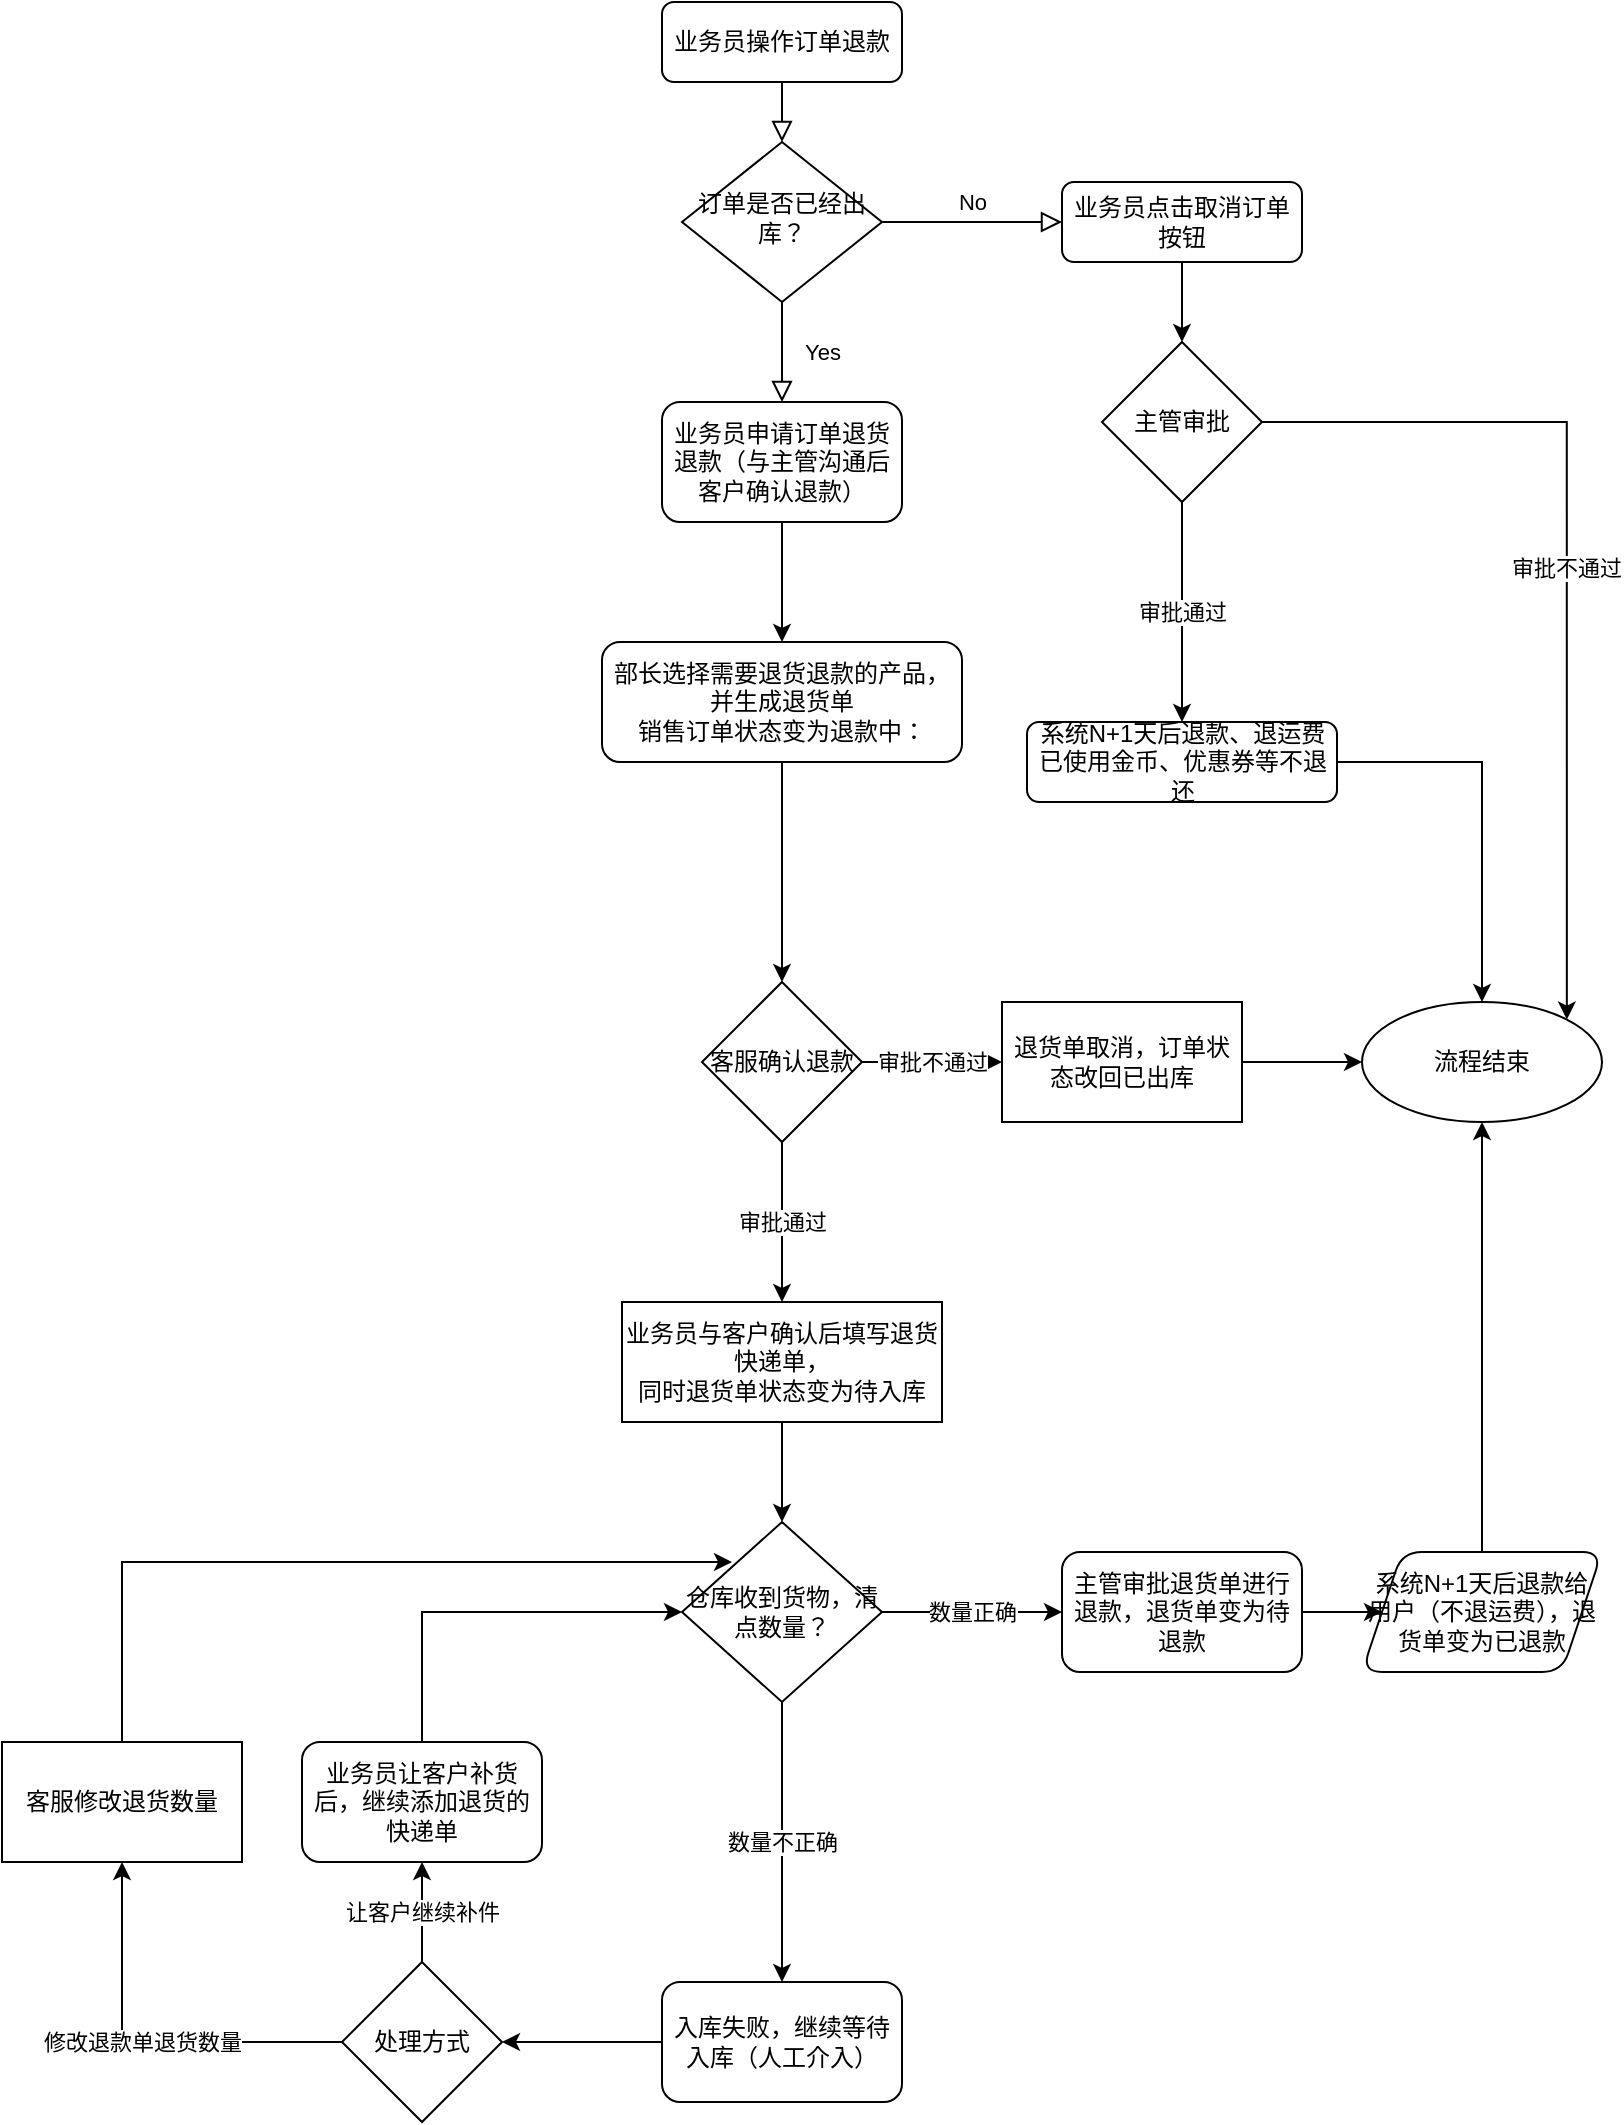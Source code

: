 <mxfile version="15.9.6" type="github">
  <diagram id="C5RBs43oDa-KdzZeNtuy" name="Page-1">
    <mxGraphModel dx="1422" dy="754" grid="1" gridSize="10" guides="1" tooltips="1" connect="1" arrows="1" fold="1" page="1" pageScale="1" pageWidth="827" pageHeight="1169" math="0" shadow="0">
      <root>
        <mxCell id="WIyWlLk6GJQsqaUBKTNV-0" />
        <mxCell id="WIyWlLk6GJQsqaUBKTNV-1" parent="WIyWlLk6GJQsqaUBKTNV-0" />
        <mxCell id="WIyWlLk6GJQsqaUBKTNV-2" value="" style="rounded=0;html=1;jettySize=auto;orthogonalLoop=1;fontSize=11;endArrow=block;endFill=0;endSize=8;strokeWidth=1;shadow=0;labelBackgroundColor=none;edgeStyle=orthogonalEdgeStyle;" parent="WIyWlLk6GJQsqaUBKTNV-1" source="WIyWlLk6GJQsqaUBKTNV-3" target="WIyWlLk6GJQsqaUBKTNV-6" edge="1">
          <mxGeometry relative="1" as="geometry" />
        </mxCell>
        <mxCell id="WIyWlLk6GJQsqaUBKTNV-3" value="业务员操作订单退款" style="rounded=1;whiteSpace=wrap;html=1;fontSize=12;glass=0;strokeWidth=1;shadow=0;" parent="WIyWlLk6GJQsqaUBKTNV-1" vertex="1">
          <mxGeometry x="340" y="10" width="120" height="40" as="geometry" />
        </mxCell>
        <mxCell id="WIyWlLk6GJQsqaUBKTNV-4" value="Yes" style="rounded=0;html=1;jettySize=auto;orthogonalLoop=1;fontSize=11;endArrow=block;endFill=0;endSize=8;strokeWidth=1;shadow=0;labelBackgroundColor=none;edgeStyle=orthogonalEdgeStyle;entryX=0.5;entryY=0;entryDx=0;entryDy=0;" parent="WIyWlLk6GJQsqaUBKTNV-1" source="WIyWlLk6GJQsqaUBKTNV-6" target="tjsFGggS4ZzHNe5WPNCT-2" edge="1">
          <mxGeometry y="20" relative="1" as="geometry">
            <mxPoint as="offset" />
            <mxPoint x="220" y="320" as="targetPoint" />
          </mxGeometry>
        </mxCell>
        <mxCell id="WIyWlLk6GJQsqaUBKTNV-5" value="No" style="edgeStyle=orthogonalEdgeStyle;rounded=0;html=1;jettySize=auto;orthogonalLoop=1;fontSize=11;endArrow=block;endFill=0;endSize=8;strokeWidth=1;shadow=0;labelBackgroundColor=none;" parent="WIyWlLk6GJQsqaUBKTNV-1" source="WIyWlLk6GJQsqaUBKTNV-6" target="WIyWlLk6GJQsqaUBKTNV-7" edge="1">
          <mxGeometry y="10" relative="1" as="geometry">
            <mxPoint as="offset" />
          </mxGeometry>
        </mxCell>
        <mxCell id="WIyWlLk6GJQsqaUBKTNV-6" value="订单是否已经出库？" style="rhombus;whiteSpace=wrap;html=1;shadow=0;fontFamily=Helvetica;fontSize=12;align=center;strokeWidth=1;spacing=6;spacingTop=-4;" parent="WIyWlLk6GJQsqaUBKTNV-1" vertex="1">
          <mxGeometry x="350" y="80" width="100" height="80" as="geometry" />
        </mxCell>
        <mxCell id="tjsFGggS4ZzHNe5WPNCT-29" style="edgeStyle=orthogonalEdgeStyle;rounded=0;orthogonalLoop=1;jettySize=auto;html=1;" edge="1" parent="WIyWlLk6GJQsqaUBKTNV-1" source="WIyWlLk6GJQsqaUBKTNV-7" target="tjsFGggS4ZzHNe5WPNCT-28">
          <mxGeometry relative="1" as="geometry" />
        </mxCell>
        <mxCell id="WIyWlLk6GJQsqaUBKTNV-7" value="业务员点击取消订单按钮" style="rounded=1;whiteSpace=wrap;html=1;fontSize=12;glass=0;strokeWidth=1;shadow=0;" parent="WIyWlLk6GJQsqaUBKTNV-1" vertex="1">
          <mxGeometry x="540" y="100" width="120" height="40" as="geometry" />
        </mxCell>
        <mxCell id="tjsFGggS4ZzHNe5WPNCT-17" style="edgeStyle=orthogonalEdgeStyle;rounded=0;orthogonalLoop=1;jettySize=auto;html=1;entryX=0.5;entryY=0;entryDx=0;entryDy=0;" edge="1" parent="WIyWlLk6GJQsqaUBKTNV-1" source="tjsFGggS4ZzHNe5WPNCT-0" target="tjsFGggS4ZzHNe5WPNCT-15">
          <mxGeometry relative="1" as="geometry" />
        </mxCell>
        <mxCell id="tjsFGggS4ZzHNe5WPNCT-0" value="系统N+1天后退款、退运费&lt;br&gt;已使用金币、优惠券等不退还" style="rounded=1;whiteSpace=wrap;html=1;fontSize=12;glass=0;strokeWidth=1;shadow=0;" vertex="1" parent="WIyWlLk6GJQsqaUBKTNV-1">
          <mxGeometry x="522.5" y="370" width="155" height="40" as="geometry" />
        </mxCell>
        <mxCell id="tjsFGggS4ZzHNe5WPNCT-4" value="" style="edgeStyle=orthogonalEdgeStyle;rounded=0;orthogonalLoop=1;jettySize=auto;html=1;" edge="1" parent="WIyWlLk6GJQsqaUBKTNV-1" source="tjsFGggS4ZzHNe5WPNCT-2" target="tjsFGggS4ZzHNe5WPNCT-3">
          <mxGeometry relative="1" as="geometry" />
        </mxCell>
        <mxCell id="tjsFGggS4ZzHNe5WPNCT-2" value="业务员申请订单退货退款（与主管沟通后客户确认退款）" style="rounded=1;whiteSpace=wrap;html=1;" vertex="1" parent="WIyWlLk6GJQsqaUBKTNV-1">
          <mxGeometry x="340" y="210" width="120" height="60" as="geometry" />
        </mxCell>
        <mxCell id="tjsFGggS4ZzHNe5WPNCT-6" value="" style="edgeStyle=orthogonalEdgeStyle;rounded=0;orthogonalLoop=1;jettySize=auto;html=1;" edge="1" parent="WIyWlLk6GJQsqaUBKTNV-1" source="tjsFGggS4ZzHNe5WPNCT-3" target="tjsFGggS4ZzHNe5WPNCT-7">
          <mxGeometry relative="1" as="geometry">
            <mxPoint x="220" y="560" as="targetPoint" />
          </mxGeometry>
        </mxCell>
        <mxCell id="tjsFGggS4ZzHNe5WPNCT-3" value="部长选择需要退货退款的产品，并生成退货单&lt;br&gt;销售订单状态变为退款中：" style="whiteSpace=wrap;html=1;rounded=1;" vertex="1" parent="WIyWlLk6GJQsqaUBKTNV-1">
          <mxGeometry x="310" y="330" width="180" height="60" as="geometry" />
        </mxCell>
        <mxCell id="tjsFGggS4ZzHNe5WPNCT-10" value="审批不通过" style="edgeStyle=orthogonalEdgeStyle;rounded=0;orthogonalLoop=1;jettySize=auto;html=1;" edge="1" parent="WIyWlLk6GJQsqaUBKTNV-1" source="tjsFGggS4ZzHNe5WPNCT-7" target="tjsFGggS4ZzHNe5WPNCT-9">
          <mxGeometry relative="1" as="geometry" />
        </mxCell>
        <mxCell id="tjsFGggS4ZzHNe5WPNCT-12" value="审批通过" style="edgeStyle=orthogonalEdgeStyle;rounded=0;orthogonalLoop=1;jettySize=auto;html=1;" edge="1" parent="WIyWlLk6GJQsqaUBKTNV-1" source="tjsFGggS4ZzHNe5WPNCT-7" target="tjsFGggS4ZzHNe5WPNCT-11">
          <mxGeometry relative="1" as="geometry" />
        </mxCell>
        <mxCell id="tjsFGggS4ZzHNe5WPNCT-7" value="客服确认退款" style="rhombus;whiteSpace=wrap;html=1;" vertex="1" parent="WIyWlLk6GJQsqaUBKTNV-1">
          <mxGeometry x="360" y="500" width="80" height="80" as="geometry" />
        </mxCell>
        <mxCell id="tjsFGggS4ZzHNe5WPNCT-16" value="" style="edgeStyle=orthogonalEdgeStyle;rounded=0;orthogonalLoop=1;jettySize=auto;html=1;" edge="1" parent="WIyWlLk6GJQsqaUBKTNV-1" source="tjsFGggS4ZzHNe5WPNCT-9" target="tjsFGggS4ZzHNe5WPNCT-15">
          <mxGeometry relative="1" as="geometry" />
        </mxCell>
        <mxCell id="tjsFGggS4ZzHNe5WPNCT-9" value="退货单取消，订单状态改回已出库" style="whiteSpace=wrap;html=1;" vertex="1" parent="WIyWlLk6GJQsqaUBKTNV-1">
          <mxGeometry x="510" y="510" width="120" height="60" as="geometry" />
        </mxCell>
        <mxCell id="tjsFGggS4ZzHNe5WPNCT-14" value="" style="edgeStyle=orthogonalEdgeStyle;rounded=0;orthogonalLoop=1;jettySize=auto;html=1;entryX=0.5;entryY=0;entryDx=0;entryDy=0;" edge="1" parent="WIyWlLk6GJQsqaUBKTNV-1" source="tjsFGggS4ZzHNe5WPNCT-11" target="tjsFGggS4ZzHNe5WPNCT-23">
          <mxGeometry relative="1" as="geometry">
            <mxPoint x="70" y="840" as="targetPoint" />
          </mxGeometry>
        </mxCell>
        <mxCell id="tjsFGggS4ZzHNe5WPNCT-11" value="业务员与客户确认后填写退货快递单，&lt;br&gt;同时退货单状态变为待入库" style="whiteSpace=wrap;html=1;" vertex="1" parent="WIyWlLk6GJQsqaUBKTNV-1">
          <mxGeometry x="320" y="660" width="160" height="60" as="geometry" />
        </mxCell>
        <mxCell id="tjsFGggS4ZzHNe5WPNCT-19" value="数量正确" style="edgeStyle=orthogonalEdgeStyle;rounded=0;orthogonalLoop=1;jettySize=auto;html=1;exitX=1;exitY=0.5;exitDx=0;exitDy=0;" edge="1" parent="WIyWlLk6GJQsqaUBKTNV-1" source="tjsFGggS4ZzHNe5WPNCT-23" target="tjsFGggS4ZzHNe5WPNCT-18">
          <mxGeometry relative="1" as="geometry">
            <mxPoint x="160" y="930" as="sourcePoint" />
          </mxGeometry>
        </mxCell>
        <mxCell id="tjsFGggS4ZzHNe5WPNCT-15" value="流程结束" style="ellipse;whiteSpace=wrap;html=1;" vertex="1" parent="WIyWlLk6GJQsqaUBKTNV-1">
          <mxGeometry x="690" y="510" width="120" height="60" as="geometry" />
        </mxCell>
        <mxCell id="tjsFGggS4ZzHNe5WPNCT-21" value="" style="edgeStyle=orthogonalEdgeStyle;rounded=0;orthogonalLoop=1;jettySize=auto;html=1;" edge="1" parent="WIyWlLk6GJQsqaUBKTNV-1" source="tjsFGggS4ZzHNe5WPNCT-18" target="tjsFGggS4ZzHNe5WPNCT-20">
          <mxGeometry relative="1" as="geometry" />
        </mxCell>
        <mxCell id="tjsFGggS4ZzHNe5WPNCT-18" value="主管审批退货单进行退款，退货单变为待退款" style="rounded=1;whiteSpace=wrap;html=1;" vertex="1" parent="WIyWlLk6GJQsqaUBKTNV-1">
          <mxGeometry x="540" y="785" width="120" height="60" as="geometry" />
        </mxCell>
        <mxCell id="tjsFGggS4ZzHNe5WPNCT-22" style="edgeStyle=orthogonalEdgeStyle;rounded=0;orthogonalLoop=1;jettySize=auto;html=1;" edge="1" parent="WIyWlLk6GJQsqaUBKTNV-1" source="tjsFGggS4ZzHNe5WPNCT-20" target="tjsFGggS4ZzHNe5WPNCT-15">
          <mxGeometry relative="1" as="geometry" />
        </mxCell>
        <mxCell id="tjsFGggS4ZzHNe5WPNCT-20" value="系统N+1天后退款给用户（不退运费），退货单变为已退款" style="shape=parallelogram;perimeter=parallelogramPerimeter;whiteSpace=wrap;html=1;fixedSize=1;rounded=1;" vertex="1" parent="WIyWlLk6GJQsqaUBKTNV-1">
          <mxGeometry x="690" y="785" width="120" height="60" as="geometry" />
        </mxCell>
        <mxCell id="tjsFGggS4ZzHNe5WPNCT-26" value="数量不正确" style="edgeStyle=orthogonalEdgeStyle;rounded=0;orthogonalLoop=1;jettySize=auto;html=1;" edge="1" parent="WIyWlLk6GJQsqaUBKTNV-1" source="tjsFGggS4ZzHNe5WPNCT-23" target="tjsFGggS4ZzHNe5WPNCT-25">
          <mxGeometry relative="1" as="geometry" />
        </mxCell>
        <mxCell id="tjsFGggS4ZzHNe5WPNCT-23" value="仓库收到货物，清点数量？" style="rhombus;whiteSpace=wrap;html=1;" vertex="1" parent="WIyWlLk6GJQsqaUBKTNV-1">
          <mxGeometry x="350" y="770" width="100" height="90" as="geometry" />
        </mxCell>
        <mxCell id="tjsFGggS4ZzHNe5WPNCT-33" style="edgeStyle=orthogonalEdgeStyle;rounded=0;orthogonalLoop=1;jettySize=auto;html=1;" edge="1" parent="WIyWlLk6GJQsqaUBKTNV-1" source="tjsFGggS4ZzHNe5WPNCT-25" target="tjsFGggS4ZzHNe5WPNCT-32">
          <mxGeometry relative="1" as="geometry" />
        </mxCell>
        <mxCell id="tjsFGggS4ZzHNe5WPNCT-25" value="入库失败，继续等待入库（人工介入）" style="rounded=1;whiteSpace=wrap;html=1;" vertex="1" parent="WIyWlLk6GJQsqaUBKTNV-1">
          <mxGeometry x="340" y="1000" width="120" height="60" as="geometry" />
        </mxCell>
        <mxCell id="tjsFGggS4ZzHNe5WPNCT-30" value="审批通过" style="edgeStyle=orthogonalEdgeStyle;rounded=0;orthogonalLoop=1;jettySize=auto;html=1;entryX=0.5;entryY=0;entryDx=0;entryDy=0;" edge="1" parent="WIyWlLk6GJQsqaUBKTNV-1" source="tjsFGggS4ZzHNe5WPNCT-28" target="tjsFGggS4ZzHNe5WPNCT-0">
          <mxGeometry relative="1" as="geometry" />
        </mxCell>
        <mxCell id="tjsFGggS4ZzHNe5WPNCT-31" value="审批不通过" style="edgeStyle=orthogonalEdgeStyle;rounded=0;orthogonalLoop=1;jettySize=auto;html=1;entryX=1;entryY=0;entryDx=0;entryDy=0;" edge="1" parent="WIyWlLk6GJQsqaUBKTNV-1" source="tjsFGggS4ZzHNe5WPNCT-28" target="tjsFGggS4ZzHNe5WPNCT-15">
          <mxGeometry relative="1" as="geometry" />
        </mxCell>
        <mxCell id="tjsFGggS4ZzHNe5WPNCT-28" value="主管审批" style="rhombus;whiteSpace=wrap;html=1;" vertex="1" parent="WIyWlLk6GJQsqaUBKTNV-1">
          <mxGeometry x="560" y="180" width="80" height="80" as="geometry" />
        </mxCell>
        <mxCell id="tjsFGggS4ZzHNe5WPNCT-35" value="修改退款单退货数量" style="edgeStyle=orthogonalEdgeStyle;rounded=0;orthogonalLoop=1;jettySize=auto;html=1;" edge="1" parent="WIyWlLk6GJQsqaUBKTNV-1" source="tjsFGggS4ZzHNe5WPNCT-32" target="tjsFGggS4ZzHNe5WPNCT-34">
          <mxGeometry relative="1" as="geometry" />
        </mxCell>
        <mxCell id="tjsFGggS4ZzHNe5WPNCT-40" value="让客户继续补件" style="edgeStyle=orthogonalEdgeStyle;rounded=0;orthogonalLoop=1;jettySize=auto;html=1;entryX=0.5;entryY=1;entryDx=0;entryDy=0;" edge="1" parent="WIyWlLk6GJQsqaUBKTNV-1" source="tjsFGggS4ZzHNe5WPNCT-32" target="tjsFGggS4ZzHNe5WPNCT-39">
          <mxGeometry relative="1" as="geometry" />
        </mxCell>
        <mxCell id="tjsFGggS4ZzHNe5WPNCT-32" value="处理方式" style="rhombus;whiteSpace=wrap;html=1;" vertex="1" parent="WIyWlLk6GJQsqaUBKTNV-1">
          <mxGeometry x="180" y="990" width="80" height="80" as="geometry" />
        </mxCell>
        <mxCell id="tjsFGggS4ZzHNe5WPNCT-38" style="edgeStyle=orthogonalEdgeStyle;rounded=0;orthogonalLoop=1;jettySize=auto;html=1;exitX=0.5;exitY=0;exitDx=0;exitDy=0;" edge="1" parent="WIyWlLk6GJQsqaUBKTNV-1" source="tjsFGggS4ZzHNe5WPNCT-34">
          <mxGeometry relative="1" as="geometry">
            <mxPoint x="375" y="790" as="targetPoint" />
            <Array as="points">
              <mxPoint x="70" y="790" />
            </Array>
          </mxGeometry>
        </mxCell>
        <mxCell id="tjsFGggS4ZzHNe5WPNCT-34" value="客服修改退货数量" style="whiteSpace=wrap;html=1;" vertex="1" parent="WIyWlLk6GJQsqaUBKTNV-1">
          <mxGeometry x="10" y="880" width="120" height="60" as="geometry" />
        </mxCell>
        <mxCell id="tjsFGggS4ZzHNe5WPNCT-41" style="edgeStyle=orthogonalEdgeStyle;rounded=0;orthogonalLoop=1;jettySize=auto;html=1;entryX=0;entryY=0.5;entryDx=0;entryDy=0;" edge="1" parent="WIyWlLk6GJQsqaUBKTNV-1" source="tjsFGggS4ZzHNe5WPNCT-39" target="tjsFGggS4ZzHNe5WPNCT-23">
          <mxGeometry relative="1" as="geometry">
            <Array as="points">
              <mxPoint x="220" y="815" />
            </Array>
          </mxGeometry>
        </mxCell>
        <mxCell id="tjsFGggS4ZzHNe5WPNCT-39" value="业务员让客户补货后，继续添加退货的快递单" style="rounded=1;whiteSpace=wrap;html=1;" vertex="1" parent="WIyWlLk6GJQsqaUBKTNV-1">
          <mxGeometry x="160" y="880" width="120" height="60" as="geometry" />
        </mxCell>
      </root>
    </mxGraphModel>
  </diagram>
</mxfile>
